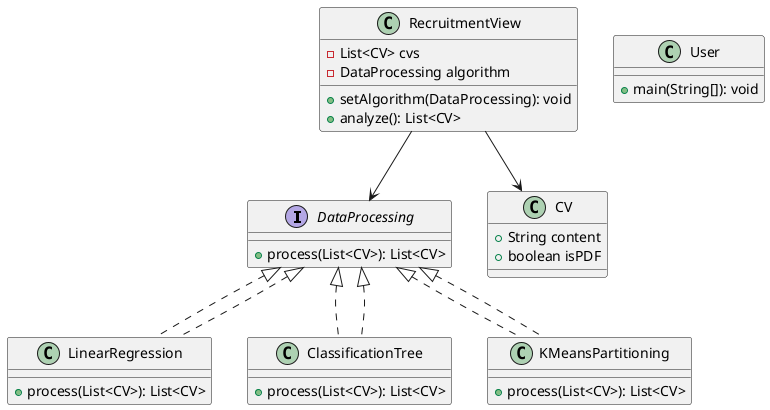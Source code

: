 @startuml
interface DataProcessing {
    +process(List<CV>): List<CV>
}

class LinearRegression implements DataProcessing {
    +process(List<CV>): List<CV>
}

class ClassificationTree implements DataProcessing {
    +process(List<CV>): List<CV>
}

class KMeansPartitioning implements DataProcessing {
    +process(List<CV>): List<CV>
}

class RecruitmentView {
    -List<CV> cvs
    -DataProcessing algorithm
    +setAlgorithm(DataProcessing): void
    +analyze(): List<CV>
}

class CV {
    +String content
    +boolean isPDF
}

class User {
    +main(String[]): void
}

DataProcessing <|.. LinearRegression
DataProcessing <|.. ClassificationTree
DataProcessing <|.. KMeansPartitioning
RecruitmentView --> DataProcessing
RecruitmentView --> CV
@enduml
